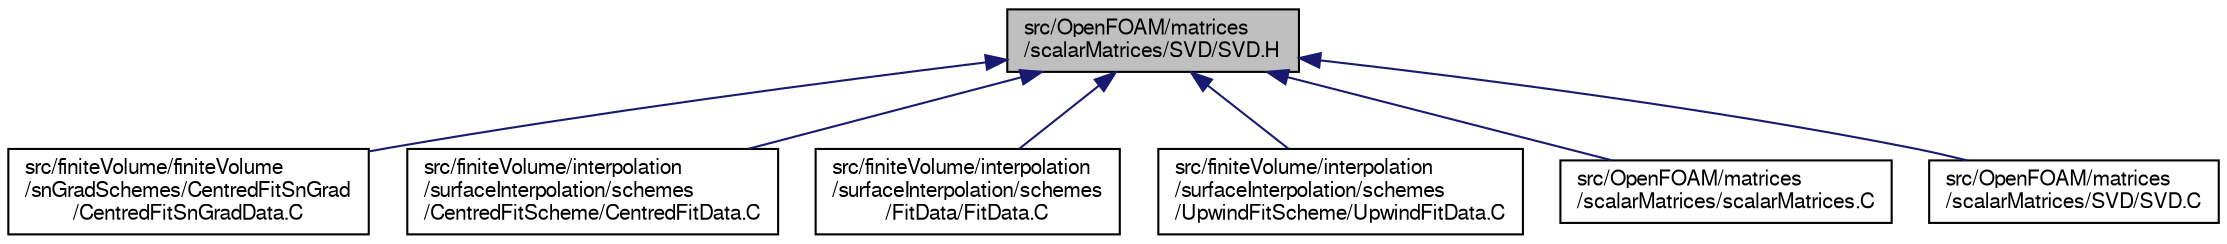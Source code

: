 digraph "src/OpenFOAM/matrices/scalarMatrices/SVD/SVD.H"
{
  bgcolor="transparent";
  edge [fontname="FreeSans",fontsize="10",labelfontname="FreeSans",labelfontsize="10"];
  node [fontname="FreeSans",fontsize="10",shape=record];
  Node92 [label="src/OpenFOAM/matrices\l/scalarMatrices/SVD/SVD.H",height=0.2,width=0.4,color="black", fillcolor="grey75", style="filled", fontcolor="black"];
  Node92 -> Node93 [dir="back",color="midnightblue",fontsize="10",style="solid",fontname="FreeSans"];
  Node93 [label="src/finiteVolume/finiteVolume\l/snGradSchemes/CentredFitSnGrad\l/CentredFitSnGradData.C",height=0.2,width=0.4,color="black",URL="$a03200.html"];
  Node92 -> Node94 [dir="back",color="midnightblue",fontsize="10",style="solid",fontname="FreeSans"];
  Node94 [label="src/finiteVolume/interpolation\l/surfaceInterpolation/schemes\l/CentredFitScheme/CentredFitData.C",height=0.2,width=0.4,color="black",URL="$a04109.html"];
  Node92 -> Node95 [dir="back",color="midnightblue",fontsize="10",style="solid",fontname="FreeSans"];
  Node95 [label="src/finiteVolume/interpolation\l/surfaceInterpolation/schemes\l/FitData/FitData.C",height=0.2,width=0.4,color="black",URL="$a04148.html"];
  Node92 -> Node96 [dir="back",color="midnightblue",fontsize="10",style="solid",fontname="FreeSans"];
  Node96 [label="src/finiteVolume/interpolation\l/surfaceInterpolation/schemes\l/UpwindFitScheme/UpwindFitData.C",height=0.2,width=0.4,color="black",URL="$a04289.html"];
  Node92 -> Node97 [dir="back",color="midnightblue",fontsize="10",style="solid",fontname="FreeSans"];
  Node97 [label="src/OpenFOAM/matrices\l/scalarMatrices/scalarMatrices.C",height=0.2,width=0.4,color="black",URL="$a11021.html"];
  Node92 -> Node98 [dir="back",color="midnightblue",fontsize="10",style="solid",fontname="FreeSans"];
  Node98 [label="src/OpenFOAM/matrices\l/scalarMatrices/SVD/SVD.C",height=0.2,width=0.4,color="black",URL="$a11030.html"];
}
